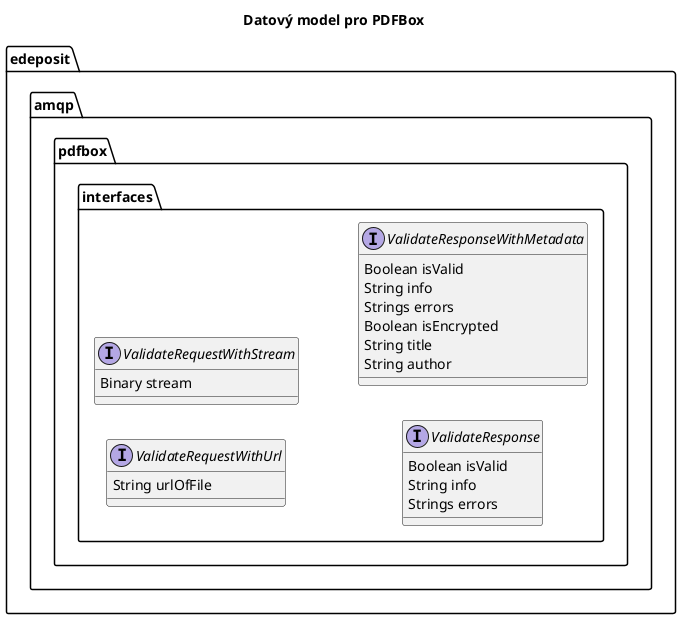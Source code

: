 @startuml
skinparam componentStyle uml2
left to right direction
title Datový model pro PDFBox

package edeposit.amqp.pdfbox.interfaces {
 interface ValidateRequestWithUrl {
           String urlOfFile
 }

 interface ValidateRequestWithStream {
           Binary stream
 }
 
 interface ValidateResponse {
           Boolean isValid
           String info
           Strings errors
 }
 interface ValidateResponseWithMetadata {
           Boolean isValid
           String info
           Strings errors
           Boolean isEncrypted
           String title
           String author
 }
}

@enduml
